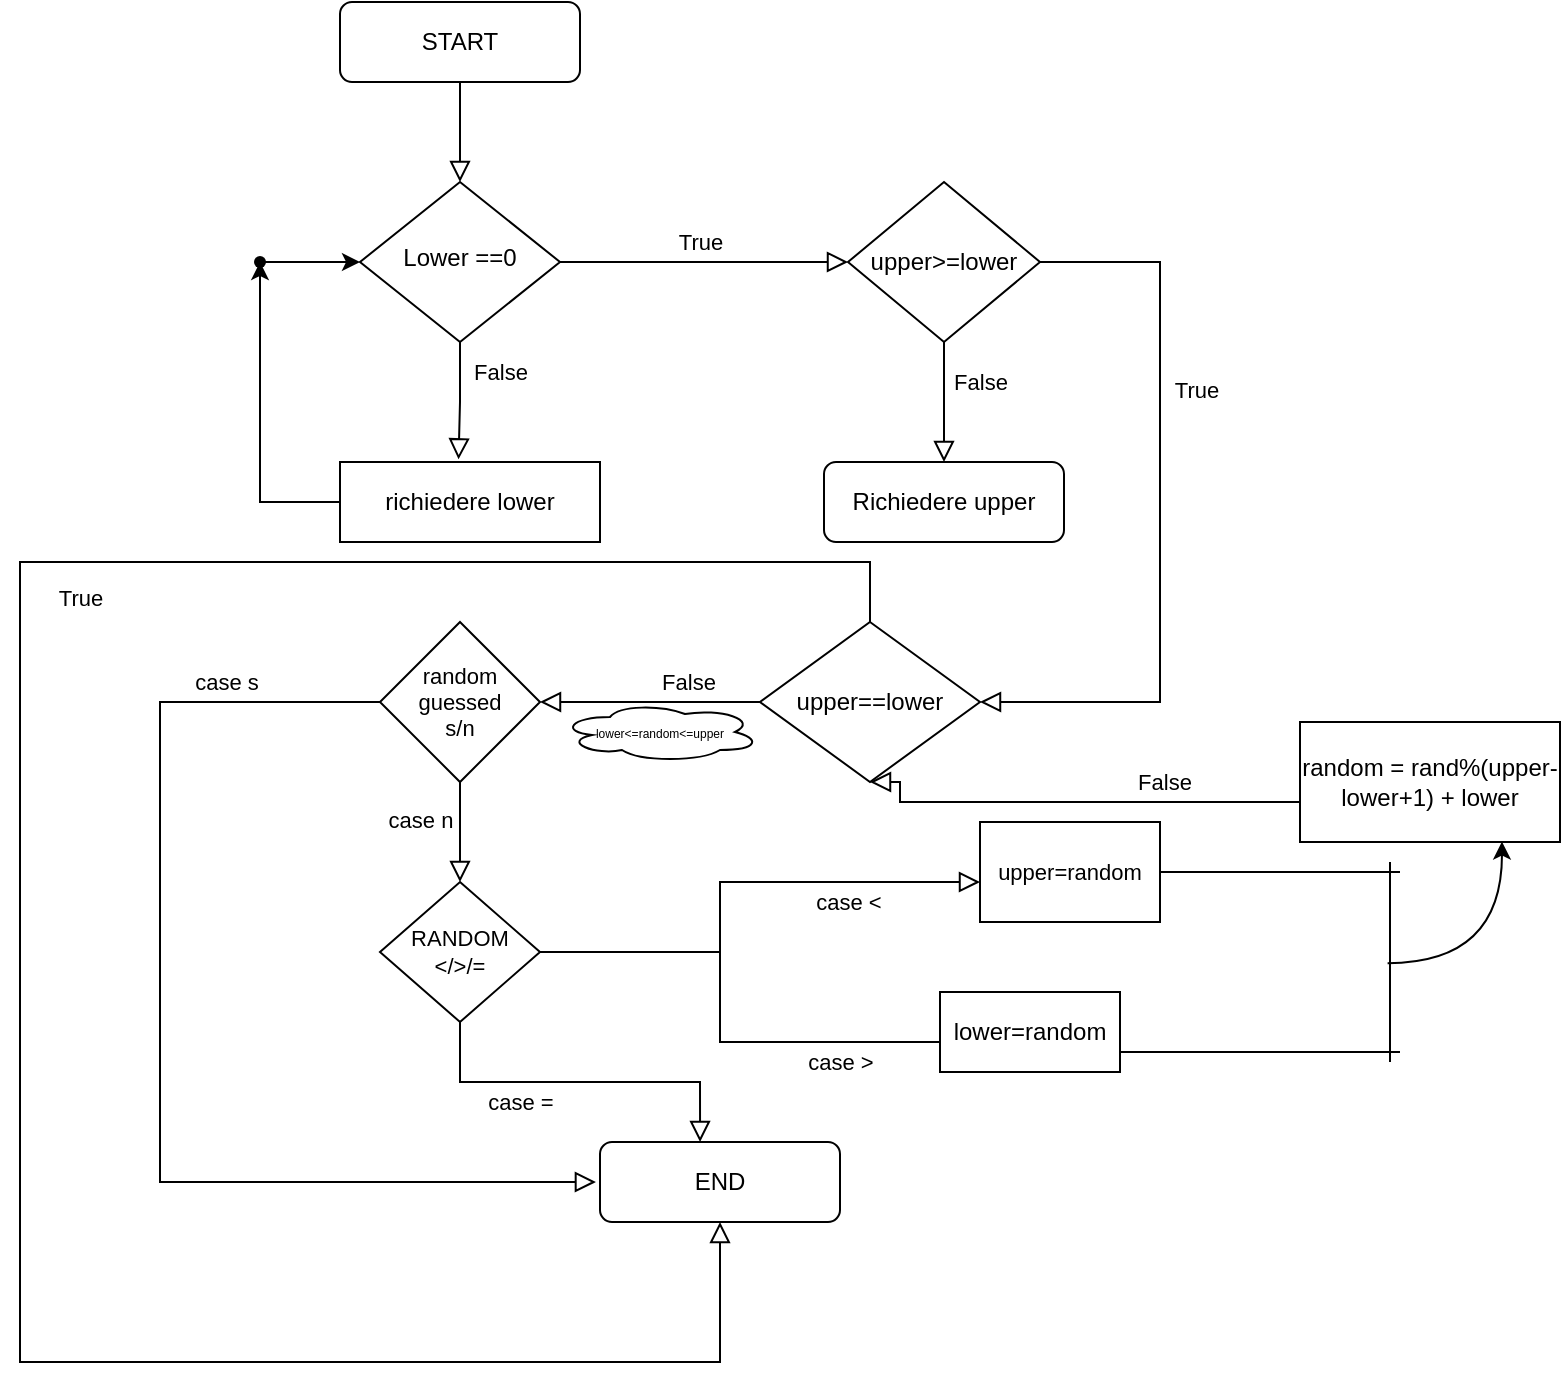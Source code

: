 <mxfile version="15.4.3" type="github">
  <diagram id="C5RBs43oDa-KdzZeNtuy" name="Page-1">
    <mxGraphModel dx="2249" dy="752" grid="1" gridSize="10" guides="1" tooltips="1" connect="1" arrows="1" fold="1" page="1" pageScale="1" pageWidth="827" pageHeight="1169" math="0" shadow="0">
      <root>
        <mxCell id="WIyWlLk6GJQsqaUBKTNV-0" />
        <mxCell id="WIyWlLk6GJQsqaUBKTNV-1" parent="WIyWlLk6GJQsqaUBKTNV-0" />
        <mxCell id="WIyWlLk6GJQsqaUBKTNV-2" value="" style="rounded=0;html=1;jettySize=auto;orthogonalLoop=1;fontSize=11;endArrow=block;endFill=0;endSize=8;strokeWidth=1;shadow=0;labelBackgroundColor=none;edgeStyle=orthogonalEdgeStyle;" parent="WIyWlLk6GJQsqaUBKTNV-1" source="WIyWlLk6GJQsqaUBKTNV-3" target="WIyWlLk6GJQsqaUBKTNV-6" edge="1">
          <mxGeometry relative="1" as="geometry" />
        </mxCell>
        <mxCell id="WIyWlLk6GJQsqaUBKTNV-3" value="START" style="rounded=1;whiteSpace=wrap;html=1;fontSize=12;glass=0;strokeWidth=1;shadow=0;" parent="WIyWlLk6GJQsqaUBKTNV-1" vertex="1">
          <mxGeometry x="160" y="80" width="120" height="40" as="geometry" />
        </mxCell>
        <mxCell id="WIyWlLk6GJQsqaUBKTNV-4" value="False" style="rounded=0;html=1;jettySize=auto;orthogonalLoop=1;fontSize=11;endArrow=block;endFill=0;endSize=8;strokeWidth=1;shadow=0;labelBackgroundColor=none;edgeStyle=orthogonalEdgeStyle;entryX=0.456;entryY=-0.033;entryDx=0;entryDy=0;entryPerimeter=0;" parent="WIyWlLk6GJQsqaUBKTNV-1" source="WIyWlLk6GJQsqaUBKTNV-6" target="MiROsKPb9ubcO-TrZehd-3" edge="1">
          <mxGeometry x="-0.5" y="20" relative="1" as="geometry">
            <mxPoint as="offset" />
            <mxPoint x="220" y="290" as="targetPoint" />
          </mxGeometry>
        </mxCell>
        <mxCell id="WIyWlLk6GJQsqaUBKTNV-5" value="True" style="edgeStyle=orthogonalEdgeStyle;rounded=0;html=1;jettySize=auto;orthogonalLoop=1;fontSize=11;endArrow=block;endFill=0;endSize=8;strokeWidth=1;shadow=0;labelBackgroundColor=none;" parent="WIyWlLk6GJQsqaUBKTNV-1" source="WIyWlLk6GJQsqaUBKTNV-6" edge="1">
          <mxGeometry x="-0.028" y="10" relative="1" as="geometry">
            <mxPoint as="offset" />
            <mxPoint x="414" y="210" as="targetPoint" />
            <Array as="points">
              <mxPoint x="340" y="210" />
              <mxPoint x="340" y="210" />
            </Array>
          </mxGeometry>
        </mxCell>
        <mxCell id="WIyWlLk6GJQsqaUBKTNV-6" value="Lower ==0" style="rhombus;whiteSpace=wrap;html=1;shadow=0;fontFamily=Helvetica;fontSize=12;align=center;strokeWidth=1;spacing=6;spacingTop=-4;" parent="WIyWlLk6GJQsqaUBKTNV-1" vertex="1">
          <mxGeometry x="170" y="170" width="100" height="80" as="geometry" />
        </mxCell>
        <mxCell id="WIyWlLk6GJQsqaUBKTNV-11" value="END" style="rounded=1;whiteSpace=wrap;html=1;fontSize=12;glass=0;strokeWidth=1;shadow=0;" parent="WIyWlLk6GJQsqaUBKTNV-1" vertex="1">
          <mxGeometry x="290" y="650" width="120" height="40" as="geometry" />
        </mxCell>
        <mxCell id="WIyWlLk6GJQsqaUBKTNV-12" value="Richiedere upper" style="rounded=1;whiteSpace=wrap;html=1;fontSize=12;glass=0;strokeWidth=1;shadow=0;" parent="WIyWlLk6GJQsqaUBKTNV-1" vertex="1">
          <mxGeometry x="402" y="310" width="120" height="40" as="geometry" />
        </mxCell>
        <mxCell id="MiROsKPb9ubcO-TrZehd-0" value="upper&amp;gt;=lower" style="rhombus;whiteSpace=wrap;html=1;" parent="WIyWlLk6GJQsqaUBKTNV-1" vertex="1">
          <mxGeometry x="414" y="170" width="96" height="80" as="geometry" />
        </mxCell>
        <mxCell id="MiROsKPb9ubcO-TrZehd-5" value="" style="edgeStyle=orthogonalEdgeStyle;rounded=0;orthogonalLoop=1;jettySize=auto;html=1;" parent="WIyWlLk6GJQsqaUBKTNV-1" source="MiROsKPb9ubcO-TrZehd-3" target="MiROsKPb9ubcO-TrZehd-4" edge="1">
          <mxGeometry relative="1" as="geometry">
            <Array as="points">
              <mxPoint x="120" y="330" />
            </Array>
          </mxGeometry>
        </mxCell>
        <mxCell id="MiROsKPb9ubcO-TrZehd-3" value="richiedere lower" style="rounded=0;whiteSpace=wrap;html=1;" parent="WIyWlLk6GJQsqaUBKTNV-1" vertex="1">
          <mxGeometry x="160" y="310" width="130" height="40" as="geometry" />
        </mxCell>
        <mxCell id="MiROsKPb9ubcO-TrZehd-6" style="edgeStyle=orthogonalEdgeStyle;rounded=0;orthogonalLoop=1;jettySize=auto;html=1;entryX=0;entryY=0.5;entryDx=0;entryDy=0;" parent="WIyWlLk6GJQsqaUBKTNV-1" source="MiROsKPb9ubcO-TrZehd-4" target="WIyWlLk6GJQsqaUBKTNV-6" edge="1">
          <mxGeometry relative="1" as="geometry" />
        </mxCell>
        <mxCell id="MiROsKPb9ubcO-TrZehd-4" value="" style="shape=waypoint;size=6;pointerEvents=1;points=[];fillColor=#ffffff;resizable=0;rotatable=0;perimeter=centerPerimeter;snapToPoint=1;rounded=0;" parent="WIyWlLk6GJQsqaUBKTNV-1" vertex="1">
          <mxGeometry x="100" y="190" width="40" height="40" as="geometry" />
        </mxCell>
        <mxCell id="MiROsKPb9ubcO-TrZehd-19" value="False" style="edgeStyle=orthogonalEdgeStyle;rounded=0;html=1;jettySize=auto;orthogonalLoop=1;fontSize=11;endArrow=block;endFill=0;endSize=8;strokeWidth=1;shadow=0;labelBackgroundColor=none;exitX=0.5;exitY=1;exitDx=0;exitDy=0;entryX=0.5;entryY=0;entryDx=0;entryDy=0;" parent="WIyWlLk6GJQsqaUBKTNV-1" source="MiROsKPb9ubcO-TrZehd-0" target="WIyWlLk6GJQsqaUBKTNV-12" edge="1">
          <mxGeometry x="-0.333" y="18" relative="1" as="geometry">
            <mxPoint as="offset" />
            <mxPoint x="280" y="220" as="sourcePoint" />
            <mxPoint x="424" y="220" as="targetPoint" />
            <Array as="points" />
          </mxGeometry>
        </mxCell>
        <mxCell id="MiROsKPb9ubcO-TrZehd-20" value="True" style="edgeStyle=orthogonalEdgeStyle;rounded=0;html=1;jettySize=auto;orthogonalLoop=1;fontSize=11;endArrow=block;endFill=0;endSize=8;strokeWidth=1;shadow=0;labelBackgroundColor=none;exitX=1;exitY=0.5;exitDx=0;exitDy=0;" parent="WIyWlLk6GJQsqaUBKTNV-1" source="MiROsKPb9ubcO-TrZehd-0" edge="1">
          <mxGeometry x="-0.333" y="18" relative="1" as="geometry">
            <mxPoint as="offset" />
            <mxPoint x="472" y="260" as="sourcePoint" />
            <mxPoint x="480" y="430" as="targetPoint" />
            <Array as="points">
              <mxPoint x="570" y="210" />
              <mxPoint x="570" y="430" />
              <mxPoint x="490" y="430" />
            </Array>
          </mxGeometry>
        </mxCell>
        <mxCell id="MiROsKPb9ubcO-TrZehd-21" value="upper==lower" style="rhombus;whiteSpace=wrap;html=1;fontSize=12;" parent="WIyWlLk6GJQsqaUBKTNV-1" vertex="1">
          <mxGeometry x="370" y="390" width="110" height="80" as="geometry" />
        </mxCell>
        <mxCell id="MiROsKPb9ubcO-TrZehd-22" value="False" style="edgeStyle=orthogonalEdgeStyle;rounded=0;html=1;jettySize=auto;orthogonalLoop=1;fontSize=11;endArrow=block;endFill=0;endSize=8;strokeWidth=1;shadow=0;labelBackgroundColor=none;exitX=0;exitY=0.5;exitDx=0;exitDy=0;entryX=1;entryY=0.5;entryDx=0;entryDy=0;" parent="WIyWlLk6GJQsqaUBKTNV-1" source="MiROsKPb9ubcO-TrZehd-21" target="MiROsKPb9ubcO-TrZehd-23" edge="1">
          <mxGeometry x="-0.333" y="-10" relative="1" as="geometry">
            <mxPoint as="offset" />
            <mxPoint x="310" y="400" as="sourcePoint" />
            <mxPoint x="310" y="430" as="targetPoint" />
            <Array as="points" />
          </mxGeometry>
        </mxCell>
        <mxCell id="MiROsKPb9ubcO-TrZehd-23" value="&lt;div style=&quot;font-size: 11px&quot;&gt;&lt;font style=&quot;font-size: 11px&quot;&gt;random guessed&lt;/font&gt;&lt;/div&gt;&lt;div style=&quot;font-size: 11px&quot;&gt;&lt;font style=&quot;font-size: 11px&quot;&gt;&lt;font style=&quot;font-size: 11px&quot;&gt;s/n&lt;/font&gt;&lt;br&gt;&lt;/font&gt;&lt;/div&gt;" style="rhombus;whiteSpace=wrap;html=1;fontSize=12;" parent="WIyWlLk6GJQsqaUBKTNV-1" vertex="1">
          <mxGeometry x="180" y="390" width="80" height="80" as="geometry" />
        </mxCell>
        <mxCell id="MiROsKPb9ubcO-TrZehd-28" value="&lt;font style=&quot;font-size: 6px&quot;&gt;lower&amp;lt;=random&amp;lt;=upper&lt;/font&gt;" style="ellipse;shape=cloud;whiteSpace=wrap;html=1;fontSize=8;" parent="WIyWlLk6GJQsqaUBKTNV-1" vertex="1">
          <mxGeometry x="270" y="430" width="100" height="30" as="geometry" />
        </mxCell>
        <mxCell id="MiROsKPb9ubcO-TrZehd-30" value="case n" style="edgeStyle=orthogonalEdgeStyle;rounded=0;html=1;jettySize=auto;orthogonalLoop=1;fontSize=11;endArrow=block;endFill=0;endSize=8;strokeWidth=1;shadow=0;labelBackgroundColor=none;exitX=0.5;exitY=1;exitDx=0;exitDy=0;" parent="WIyWlLk6GJQsqaUBKTNV-1" source="MiROsKPb9ubcO-TrZehd-23" edge="1">
          <mxGeometry x="-0.25" y="-20" relative="1" as="geometry">
            <mxPoint as="offset" />
            <mxPoint x="230" y="520" as="sourcePoint" />
            <mxPoint x="220" y="520" as="targetPoint" />
            <Array as="points" />
          </mxGeometry>
        </mxCell>
        <mxCell id="MiROsKPb9ubcO-TrZehd-31" value="case s" style="edgeStyle=orthogonalEdgeStyle;rounded=0;html=1;jettySize=auto;orthogonalLoop=1;fontSize=11;endArrow=block;endFill=0;endSize=8;strokeWidth=1;shadow=0;labelBackgroundColor=none;exitX=0;exitY=0.5;exitDx=0;exitDy=0;entryX=-0.017;entryY=0.5;entryDx=0;entryDy=0;entryPerimeter=0;" parent="WIyWlLk6GJQsqaUBKTNV-1" source="MiROsKPb9ubcO-TrZehd-23" target="WIyWlLk6GJQsqaUBKTNV-11" edge="1">
          <mxGeometry x="-0.727" y="-10" relative="1" as="geometry">
            <mxPoint as="offset" />
            <mxPoint x="150" y="420" as="sourcePoint" />
            <mxPoint x="260" y="670" as="targetPoint" />
            <Array as="points">
              <mxPoint x="70" y="430" />
              <mxPoint x="70" y="670" />
            </Array>
          </mxGeometry>
        </mxCell>
        <mxCell id="MiROsKPb9ubcO-TrZehd-32" value="&lt;div&gt;RANDOM&lt;/div&gt;&lt;div&gt;&amp;lt;/&amp;gt;/=&lt;br&gt;&lt;/div&gt;" style="rhombus;whiteSpace=wrap;html=1;fontSize=11;" parent="WIyWlLk6GJQsqaUBKTNV-1" vertex="1">
          <mxGeometry x="180" y="520" width="80" height="70" as="geometry" />
        </mxCell>
        <mxCell id="MiROsKPb9ubcO-TrZehd-34" value="case =" style="edgeStyle=orthogonalEdgeStyle;rounded=0;html=1;jettySize=auto;orthogonalLoop=1;fontSize=11;endArrow=block;endFill=0;endSize=8;strokeWidth=1;shadow=0;labelBackgroundColor=none;exitX=0.5;exitY=1;exitDx=0;exitDy=0;entryX=0.417;entryY=0;entryDx=0;entryDy=0;entryPerimeter=0;" parent="WIyWlLk6GJQsqaUBKTNV-1" source="MiROsKPb9ubcO-TrZehd-32" target="WIyWlLk6GJQsqaUBKTNV-11" edge="1">
          <mxGeometry x="-0.333" y="-10" relative="1" as="geometry">
            <mxPoint as="offset" />
            <mxPoint x="270" y="610" as="sourcePoint" />
            <mxPoint x="160" y="610" as="targetPoint" />
            <Array as="points" />
          </mxGeometry>
        </mxCell>
        <mxCell id="MiROsKPb9ubcO-TrZehd-36" value="" style="line;strokeWidth=1;html=1;fontSize=11;" parent="WIyWlLk6GJQsqaUBKTNV-1" vertex="1">
          <mxGeometry x="260" y="550" width="90" height="10" as="geometry" />
        </mxCell>
        <mxCell id="MiROsKPb9ubcO-TrZehd-37" value="case &amp;gt;" style="edgeStyle=orthogonalEdgeStyle;rounded=0;html=1;jettySize=auto;orthogonalLoop=1;fontSize=11;endArrow=block;endFill=0;endSize=8;strokeWidth=1;shadow=0;labelBackgroundColor=none;exitX=1;exitY=0.5;exitDx=0;exitDy=0;exitPerimeter=0;" parent="WIyWlLk6GJQsqaUBKTNV-1" source="MiROsKPb9ubcO-TrZehd-36" edge="1">
          <mxGeometry x="0.2" y="-10" relative="1" as="geometry">
            <mxPoint as="offset" />
            <mxPoint x="340" y="555" as="sourcePoint" />
            <mxPoint x="480" y="600" as="targetPoint" />
            <Array as="points">
              <mxPoint x="350" y="600" />
            </Array>
          </mxGeometry>
        </mxCell>
        <mxCell id="MiROsKPb9ubcO-TrZehd-38" value="case &amp;lt;" style="edgeStyle=orthogonalEdgeStyle;rounded=0;html=1;jettySize=auto;orthogonalLoop=1;fontSize=11;endArrow=block;endFill=0;endSize=8;strokeWidth=1;shadow=0;labelBackgroundColor=none;exitX=1;exitY=0.5;exitDx=0;exitDy=0;exitPerimeter=0;" parent="WIyWlLk6GJQsqaUBKTNV-1" source="MiROsKPb9ubcO-TrZehd-36" edge="1">
          <mxGeometry x="0.2" y="-10" relative="1" as="geometry">
            <mxPoint as="offset" />
            <mxPoint x="350" y="475" as="sourcePoint" />
            <mxPoint x="480" y="520" as="targetPoint" />
            <Array as="points">
              <mxPoint x="350" y="520" />
            </Array>
          </mxGeometry>
        </mxCell>
        <mxCell id="MiROsKPb9ubcO-TrZehd-41" value="upper=random" style="rounded=0;whiteSpace=wrap;html=1;fontSize=11;strokeWidth=1;" parent="WIyWlLk6GJQsqaUBKTNV-1" vertex="1">
          <mxGeometry x="480" y="490" width="90" height="50" as="geometry" />
        </mxCell>
        <mxCell id="MiROsKPb9ubcO-TrZehd-43" value="" style="line;strokeWidth=1;html=1;fontSize=11;" parent="WIyWlLk6GJQsqaUBKTNV-1" vertex="1">
          <mxGeometry x="570" y="510" width="120" height="10" as="geometry" />
        </mxCell>
        <mxCell id="MiROsKPb9ubcO-TrZehd-44" value="" style="line;strokeWidth=1;html=1;fontSize=11;" parent="WIyWlLk6GJQsqaUBKTNV-1" vertex="1">
          <mxGeometry x="550" y="600" width="140" height="10" as="geometry" />
        </mxCell>
        <mxCell id="MiROsKPb9ubcO-TrZehd-46" value="" style="line;strokeWidth=1;html=1;fontSize=11;direction=south;" parent="WIyWlLk6GJQsqaUBKTNV-1" vertex="1">
          <mxGeometry x="680" y="510" width="10" height="100" as="geometry" />
        </mxCell>
        <mxCell id="w1PhQ_oF4DWovegoYtzw-0" value="lower=random" style="rounded=0;whiteSpace=wrap;html=1;" vertex="1" parent="WIyWlLk6GJQsqaUBKTNV-1">
          <mxGeometry x="460" y="575" width="90" height="40" as="geometry" />
        </mxCell>
        <mxCell id="w1PhQ_oF4DWovegoYtzw-2" value="random = rand%(upper-lower+1) + lower" style="rounded=0;whiteSpace=wrap;html=1;" vertex="1" parent="WIyWlLk6GJQsqaUBKTNV-1">
          <mxGeometry x="640" y="440" width="130" height="60" as="geometry" />
        </mxCell>
        <mxCell id="w1PhQ_oF4DWovegoYtzw-4" value="" style="curved=1;endArrow=classic;html=1;rounded=0;edgeStyle=orthogonalEdgeStyle;exitX=0.506;exitY=0.62;exitDx=0;exitDy=0;exitPerimeter=0;entryX=0.771;entryY=0.997;entryDx=0;entryDy=0;entryPerimeter=0;" edge="1" parent="WIyWlLk6GJQsqaUBKTNV-1" source="MiROsKPb9ubcO-TrZehd-46" target="w1PhQ_oF4DWovegoYtzw-2">
          <mxGeometry width="50" height="50" relative="1" as="geometry">
            <mxPoint x="690" y="560" as="sourcePoint" />
            <mxPoint x="740" y="510" as="targetPoint" />
            <Array as="points">
              <mxPoint x="741" y="561" />
              <mxPoint x="741" y="500" />
            </Array>
          </mxGeometry>
        </mxCell>
        <mxCell id="w1PhQ_oF4DWovegoYtzw-5" value="False" style="edgeStyle=orthogonalEdgeStyle;rounded=0;html=1;jettySize=auto;orthogonalLoop=1;fontSize=11;endArrow=block;endFill=0;endSize=8;strokeWidth=1;shadow=0;labelBackgroundColor=none;exitX=0;exitY=0.5;exitDx=0;exitDy=0;entryX=0.5;entryY=1;entryDx=0;entryDy=0;" edge="1" parent="WIyWlLk6GJQsqaUBKTNV-1" target="MiROsKPb9ubcO-TrZehd-21">
          <mxGeometry x="-0.333" y="-10" relative="1" as="geometry">
            <mxPoint as="offset" />
            <mxPoint x="640" y="470" as="sourcePoint" />
            <mxPoint x="420" y="480" as="targetPoint" />
            <Array as="points">
              <mxPoint x="640" y="480" />
              <mxPoint x="440" y="480" />
              <mxPoint x="440" y="470" />
            </Array>
          </mxGeometry>
        </mxCell>
        <mxCell id="w1PhQ_oF4DWovegoYtzw-6" value="True" style="edgeStyle=orthogonalEdgeStyle;rounded=0;html=1;jettySize=auto;orthogonalLoop=1;fontSize=11;endArrow=block;endFill=0;endSize=8;strokeWidth=1;shadow=0;labelBackgroundColor=none;exitX=0.5;exitY=0;exitDx=0;exitDy=0;" edge="1" parent="WIyWlLk6GJQsqaUBKTNV-1" source="MiROsKPb9ubcO-TrZehd-21">
          <mxGeometry x="-0.333" y="18" relative="1" as="geometry">
            <mxPoint as="offset" />
            <mxPoint x="430" y="380" as="sourcePoint" />
            <mxPoint x="350" y="690" as="targetPoint" />
            <Array as="points">
              <mxPoint x="425" y="360" />
              <mxPoint y="360" />
              <mxPoint y="760" />
              <mxPoint x="350" y="760" />
            </Array>
          </mxGeometry>
        </mxCell>
      </root>
    </mxGraphModel>
  </diagram>
</mxfile>
